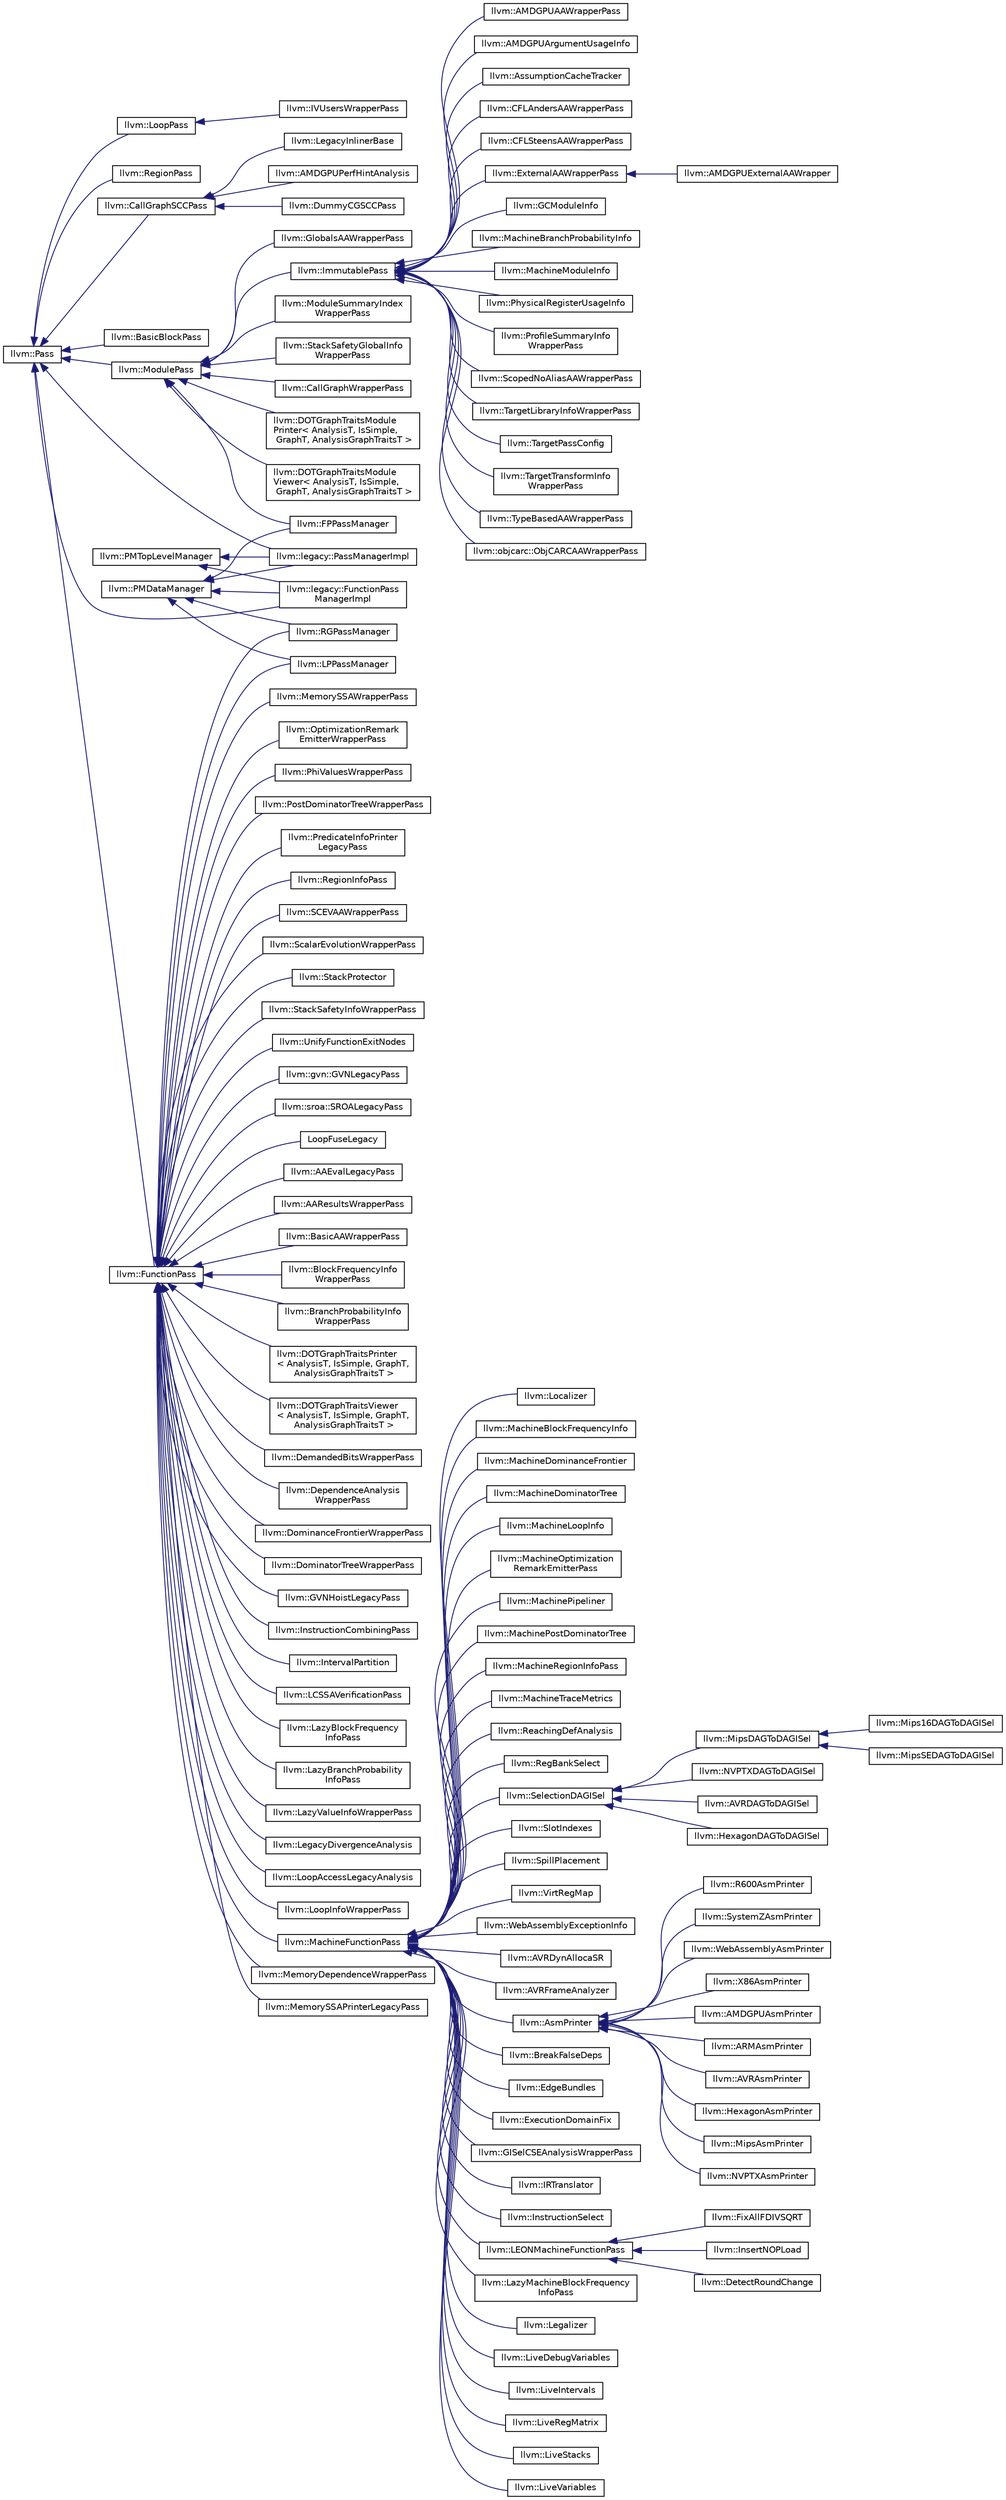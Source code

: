 digraph "Graphical Class Hierarchy"
{
 // LATEX_PDF_SIZE
  bgcolor="transparent";
  edge [fontname="Helvetica",fontsize="10",labelfontname="Helvetica",labelfontsize="10"];
  node [fontname="Helvetica",fontsize="10",shape="box"];
  rankdir="LR";
  Node0 [label="llvm::Pass",height=0.2,width=0.4,color="black",URL="$classllvm_1_1Pass.html",tooltip="Pass interface - Implemented by all 'passes'."];
  Node0 -> Node1 [dir="back",color="midnightblue",fontsize="10",style="solid",fontname="Helvetica"];
  Node1 [label="llvm::BasicBlockPass",height=0.2,width=0.4,color="black",URL="$classllvm_1_1BasicBlockPass.html",tooltip="BasicBlockPass class - This class is used to implement most local optimizations."];
  Node0 -> Node2 [dir="back",color="midnightblue",fontsize="10",style="solid",fontname="Helvetica"];
  Node2 [label="llvm::CallGraphSCCPass",height=0.2,width=0.4,color="black",URL="$classllvm_1_1CallGraphSCCPass.html",tooltip=" "];
  Node2 -> Node3 [dir="back",color="midnightblue",fontsize="10",style="solid",fontname="Helvetica"];
  Node3 [label="llvm::AMDGPUPerfHintAnalysis",height=0.2,width=0.4,color="black",URL="$structllvm_1_1AMDGPUPerfHintAnalysis.html",tooltip=" "];
  Node2 -> Node4 [dir="back",color="midnightblue",fontsize="10",style="solid",fontname="Helvetica"];
  Node4 [label="llvm::DummyCGSCCPass",height=0.2,width=0.4,color="black",URL="$classllvm_1_1DummyCGSCCPass.html",tooltip="This pass is required by interprocedural register allocation."];
  Node2 -> Node5 [dir="back",color="midnightblue",fontsize="10",style="solid",fontname="Helvetica"];
  Node5 [label="llvm::LegacyInlinerBase",height=0.2,width=0.4,color="black",URL="$structllvm_1_1LegacyInlinerBase.html",tooltip="This class contains all of the helper code which is used to perform the inlining operations that do n..."];
  Node0 -> Node6 [dir="back",color="midnightblue",fontsize="10",style="solid",fontname="Helvetica"];
  Node6 [label="llvm::FunctionPass",height=0.2,width=0.4,color="black",URL="$classllvm_1_1FunctionPass.html",tooltip="FunctionPass class - This class is used to implement most global optimizations."];
  Node6 -> Node7 [dir="back",color="midnightblue",fontsize="10",style="solid",fontname="Helvetica"];
  Node7 [label="LoopFuseLegacy",height=0.2,width=0.4,color="black",URL="$structLoopFuseLegacy.html",tooltip=" "];
  Node6 -> Node8 [dir="back",color="midnightblue",fontsize="10",style="solid",fontname="Helvetica"];
  Node8 [label="llvm::AAEvalLegacyPass",height=0.2,width=0.4,color="black",URL="$classllvm_1_1AAEvalLegacyPass.html",tooltip=" "];
  Node6 -> Node9 [dir="back",color="midnightblue",fontsize="10",style="solid",fontname="Helvetica"];
  Node9 [label="llvm::AAResultsWrapperPass",height=0.2,width=0.4,color="black",URL="$classllvm_1_1AAResultsWrapperPass.html",tooltip="A wrapper pass to provide the legacy pass manager access to a suitably prepared AAResults object."];
  Node6 -> Node10 [dir="back",color="midnightblue",fontsize="10",style="solid",fontname="Helvetica"];
  Node10 [label="llvm::BasicAAWrapperPass",height=0.2,width=0.4,color="black",URL="$classllvm_1_1BasicAAWrapperPass.html",tooltip="Legacy wrapper pass to provide the BasicAAResult object."];
  Node6 -> Node11 [dir="back",color="midnightblue",fontsize="10",style="solid",fontname="Helvetica"];
  Node11 [label="llvm::BlockFrequencyInfo\lWrapperPass",height=0.2,width=0.4,color="black",URL="$classllvm_1_1BlockFrequencyInfoWrapperPass.html",tooltip="Legacy analysis pass which computes BlockFrequencyInfo."];
  Node6 -> Node12 [dir="back",color="midnightblue",fontsize="10",style="solid",fontname="Helvetica"];
  Node12 [label="llvm::BranchProbabilityInfo\lWrapperPass",height=0.2,width=0.4,color="black",URL="$classllvm_1_1BranchProbabilityInfoWrapperPass.html",tooltip="Legacy analysis pass which computes BranchProbabilityInfo."];
  Node6 -> Node13 [dir="back",color="midnightblue",fontsize="10",style="solid",fontname="Helvetica"];
  Node13 [label="llvm::DOTGraphTraitsPrinter\l\< AnalysisT, IsSimple, GraphT,\l AnalysisGraphTraitsT \>",height=0.2,width=0.4,color="black",URL="$classllvm_1_1DOTGraphTraitsPrinter.html",tooltip=" "];
  Node6 -> Node14 [dir="back",color="midnightblue",fontsize="10",style="solid",fontname="Helvetica"];
  Node14 [label="llvm::DOTGraphTraitsViewer\l\< AnalysisT, IsSimple, GraphT,\l AnalysisGraphTraitsT \>",height=0.2,width=0.4,color="black",URL="$classllvm_1_1DOTGraphTraitsViewer.html",tooltip=" "];
  Node6 -> Node15 [dir="back",color="midnightblue",fontsize="10",style="solid",fontname="Helvetica"];
  Node15 [label="llvm::DemandedBitsWrapperPass",height=0.2,width=0.4,color="black",URL="$classllvm_1_1DemandedBitsWrapperPass.html",tooltip=" "];
  Node6 -> Node16 [dir="back",color="midnightblue",fontsize="10",style="solid",fontname="Helvetica"];
  Node16 [label="llvm::DependenceAnalysis\lWrapperPass",height=0.2,width=0.4,color="black",URL="$classllvm_1_1DependenceAnalysisWrapperPass.html",tooltip="Legacy pass manager pass to access dependence information."];
  Node6 -> Node17 [dir="back",color="midnightblue",fontsize="10",style="solid",fontname="Helvetica"];
  Node17 [label="llvm::DominanceFrontierWrapperPass",height=0.2,width=0.4,color="black",URL="$classllvm_1_1DominanceFrontierWrapperPass.html",tooltip=" "];
  Node6 -> Node18 [dir="back",color="midnightblue",fontsize="10",style="solid",fontname="Helvetica"];
  Node18 [label="llvm::DominatorTreeWrapperPass",height=0.2,width=0.4,color="black",URL="$classllvm_1_1DominatorTreeWrapperPass.html",tooltip="Legacy analysis pass which computes a DominatorTree."];
  Node6 -> Node19 [dir="back",color="midnightblue",fontsize="10",style="solid",fontname="Helvetica"];
  Node19 [label="llvm::GVNHoistLegacyPass",height=0.2,width=0.4,color="black",URL="$classllvm_1_1GVNHoistLegacyPass.html",tooltip=" "];
  Node6 -> Node20 [dir="back",color="midnightblue",fontsize="10",style="solid",fontname="Helvetica"];
  Node20 [label="llvm::InstructionCombiningPass",height=0.2,width=0.4,color="black",URL="$classllvm_1_1InstructionCombiningPass.html",tooltip="The legacy pass manager's instcombine pass."];
  Node6 -> Node21 [dir="back",color="midnightblue",fontsize="10",style="solid",fontname="Helvetica"];
  Node21 [label="llvm::IntervalPartition",height=0.2,width=0.4,color="black",URL="$classllvm_1_1IntervalPartition.html",tooltip=" "];
  Node6 -> Node22 [dir="back",color="midnightblue",fontsize="10",style="solid",fontname="Helvetica"];
  Node22 [label="llvm::LCSSAVerificationPass",height=0.2,width=0.4,color="black",URL="$structllvm_1_1LCSSAVerificationPass.html",tooltip=" "];
  Node6 -> Node23 [dir="back",color="midnightblue",fontsize="10",style="solid",fontname="Helvetica"];
  Node23 [label="llvm::LPPassManager",height=0.2,width=0.4,color="black",URL="$classllvm_1_1LPPassManager.html",tooltip=" "];
  Node6 -> Node56 [dir="back",color="midnightblue",fontsize="10",style="solid",fontname="Helvetica"];
  Node56 [label="llvm::LazyBlockFrequency\lInfoPass",height=0.2,width=0.4,color="black",URL="$classllvm_1_1LazyBlockFrequencyInfoPass.html",tooltip="This is an alternative analysis pass to BlockFrequencyInfoWrapperPass."];
  Node6 -> Node57 [dir="back",color="midnightblue",fontsize="10",style="solid",fontname="Helvetica"];
  Node57 [label="llvm::LazyBranchProbability\lInfoPass",height=0.2,width=0.4,color="black",URL="$classllvm_1_1LazyBranchProbabilityInfoPass.html",tooltip="This is an alternative analysis pass to BranchProbabilityInfoWrapperPass."];
  Node6 -> Node58 [dir="back",color="midnightblue",fontsize="10",style="solid",fontname="Helvetica"];
  Node58 [label="llvm::LazyValueInfoWrapperPass",height=0.2,width=0.4,color="black",URL="$classllvm_1_1LazyValueInfoWrapperPass.html",tooltip="Wrapper around LazyValueInfo."];
  Node6 -> Node59 [dir="back",color="midnightblue",fontsize="10",style="solid",fontname="Helvetica"];
  Node59 [label="llvm::LegacyDivergenceAnalysis",height=0.2,width=0.4,color="black",URL="$classllvm_1_1LegacyDivergenceAnalysis.html",tooltip=" "];
  Node6 -> Node60 [dir="back",color="midnightblue",fontsize="10",style="solid",fontname="Helvetica"];
  Node60 [label="llvm::LoopAccessLegacyAnalysis",height=0.2,width=0.4,color="black",URL="$classllvm_1_1LoopAccessLegacyAnalysis.html",tooltip="This analysis provides dependence information for the memory accesses of a loop."];
  Node6 -> Node61 [dir="back",color="midnightblue",fontsize="10",style="solid",fontname="Helvetica"];
  Node61 [label="llvm::LoopInfoWrapperPass",height=0.2,width=0.4,color="black",URL="$classllvm_1_1LoopInfoWrapperPass.html",tooltip="The legacy pass manager's analysis pass to compute loop information."];
  Node6 -> Node62 [dir="back",color="midnightblue",fontsize="10",style="solid",fontname="Helvetica"];
  Node62 [label="llvm::MachineFunctionPass",height=0.2,width=0.4,color="black",URL="$classllvm_1_1MachineFunctionPass.html",tooltip="MachineFunctionPass - This class adapts the FunctionPass interface to allow convenient creation of pa..."];
  Node62 -> Node63 [dir="back",color="midnightblue",fontsize="10",style="solid",fontname="Helvetica"];
  Node63 [label="llvm::AVRDynAllocaSR",height=0.2,width=0.4,color="black",URL="$structllvm_1_1AVRDynAllocaSR.html",tooltip="Create the Dynalloca Stack Pointer Save/Restore pass."];
  Node62 -> Node64 [dir="back",color="midnightblue",fontsize="10",style="solid",fontname="Helvetica"];
  Node64 [label="llvm::AVRFrameAnalyzer",height=0.2,width=0.4,color="black",URL="$structllvm_1_1AVRFrameAnalyzer.html",tooltip="The frame analyzer pass."];
  Node62 -> Node65 [dir="back",color="midnightblue",fontsize="10",style="solid",fontname="Helvetica"];
  Node65 [label="llvm::AsmPrinter",height=0.2,width=0.4,color="black",URL="$classllvm_1_1AsmPrinter.html",tooltip="This class is intended to be used as a driving class for all asm writers."];
  Node65 -> Node66 [dir="back",color="midnightblue",fontsize="10",style="solid",fontname="Helvetica"];
  Node66 [label="llvm::AMDGPUAsmPrinter",height=0.2,width=0.4,color="black",URL="$classllvm_1_1AMDGPUAsmPrinter.html",tooltip=" "];
  Node65 -> Node67 [dir="back",color="midnightblue",fontsize="10",style="solid",fontname="Helvetica"];
  Node67 [label="llvm::ARMAsmPrinter",height=0.2,width=0.4,color="black",URL="$classllvm_1_1ARMAsmPrinter.html",tooltip=" "];
  Node65 -> Node68 [dir="back",color="midnightblue",fontsize="10",style="solid",fontname="Helvetica"];
  Node68 [label="llvm::AVRAsmPrinter",height=0.2,width=0.4,color="black",URL="$classllvm_1_1AVRAsmPrinter.html",tooltip="An AVR assembly code printer."];
  Node65 -> Node69 [dir="back",color="midnightblue",fontsize="10",style="solid",fontname="Helvetica"];
  Node69 [label="llvm::HexagonAsmPrinter",height=0.2,width=0.4,color="black",URL="$classllvm_1_1HexagonAsmPrinter.html",tooltip=" "];
  Node65 -> Node70 [dir="back",color="midnightblue",fontsize="10",style="solid",fontname="Helvetica"];
  Node70 [label="llvm::MipsAsmPrinter",height=0.2,width=0.4,color="black",URL="$classllvm_1_1MipsAsmPrinter.html",tooltip=" "];
  Node65 -> Node71 [dir="back",color="midnightblue",fontsize="10",style="solid",fontname="Helvetica"];
  Node71 [label="llvm::NVPTXAsmPrinter",height=0.2,width=0.4,color="black",URL="$classllvm_1_1NVPTXAsmPrinter.html",tooltip=" "];
  Node65 -> Node72 [dir="back",color="midnightblue",fontsize="10",style="solid",fontname="Helvetica"];
  Node72 [label="llvm::R600AsmPrinter",height=0.2,width=0.4,color="black",URL="$classllvm_1_1R600AsmPrinter.html",tooltip=" "];
  Node65 -> Node73 [dir="back",color="midnightblue",fontsize="10",style="solid",fontname="Helvetica"];
  Node73 [label="llvm::SystemZAsmPrinter",height=0.2,width=0.4,color="black",URL="$classllvm_1_1SystemZAsmPrinter.html",tooltip=" "];
  Node65 -> Node74 [dir="back",color="midnightblue",fontsize="10",style="solid",fontname="Helvetica"];
  Node74 [label="llvm::WebAssemblyAsmPrinter",height=0.2,width=0.4,color="black",URL="$classllvm_1_1WebAssemblyAsmPrinter.html",tooltip=" "];
  Node65 -> Node75 [dir="back",color="midnightblue",fontsize="10",style="solid",fontname="Helvetica"];
  Node75 [label="llvm::X86AsmPrinter",height=0.2,width=0.4,color="black",URL="$classllvm_1_1X86AsmPrinter.html",tooltip=" "];
  Node62 -> Node76 [dir="back",color="midnightblue",fontsize="10",style="solid",fontname="Helvetica"];
  Node76 [label="llvm::BreakFalseDeps",height=0.2,width=0.4,color="black",URL="$classllvm_1_1BreakFalseDeps.html",tooltip=" "];
  Node62 -> Node77 [dir="back",color="midnightblue",fontsize="10",style="solid",fontname="Helvetica"];
  Node77 [label="llvm::EdgeBundles",height=0.2,width=0.4,color="black",URL="$classllvm_1_1EdgeBundles.html",tooltip=" "];
  Node62 -> Node78 [dir="back",color="midnightblue",fontsize="10",style="solid",fontname="Helvetica"];
  Node78 [label="llvm::ExecutionDomainFix",height=0.2,width=0.4,color="black",URL="$classllvm_1_1ExecutionDomainFix.html",tooltip=" "];
  Node62 -> Node79 [dir="back",color="midnightblue",fontsize="10",style="solid",fontname="Helvetica"];
  Node79 [label="llvm::GISelCSEAnalysisWrapperPass",height=0.2,width=0.4,color="black",URL="$classllvm_1_1GISelCSEAnalysisWrapperPass.html",tooltip="The actual analysis pass wrapper."];
  Node62 -> Node80 [dir="back",color="midnightblue",fontsize="10",style="solid",fontname="Helvetica"];
  Node80 [label="llvm::IRTranslator",height=0.2,width=0.4,color="black",URL="$classllvm_1_1IRTranslator.html",tooltip=" "];
  Node62 -> Node81 [dir="back",color="midnightblue",fontsize="10",style="solid",fontname="Helvetica"];
  Node81 [label="llvm::InstructionSelect",height=0.2,width=0.4,color="black",URL="$classllvm_1_1InstructionSelect.html",tooltip="This pass is responsible for selecting generic machine instructions to target-specific instructions."];
  Node62 -> Node82 [dir="back",color="midnightblue",fontsize="10",style="solid",fontname="Helvetica"];
  Node82 [label="llvm::LEONMachineFunctionPass",height=0.2,width=0.4,color="black",URL="$classllvm_1_1LEONMachineFunctionPass.html",tooltip=" "];
  Node82 -> Node83 [dir="back",color="midnightblue",fontsize="10",style="solid",fontname="Helvetica"];
  Node83 [label="llvm::DetectRoundChange",height=0.2,width=0.4,color="black",URL="$classllvm_1_1DetectRoundChange.html",tooltip=" "];
  Node82 -> Node84 [dir="back",color="midnightblue",fontsize="10",style="solid",fontname="Helvetica"];
  Node84 [label="llvm::FixAllFDIVSQRT",height=0.2,width=0.4,color="black",URL="$classllvm_1_1FixAllFDIVSQRT.html",tooltip=" "];
  Node82 -> Node85 [dir="back",color="midnightblue",fontsize="10",style="solid",fontname="Helvetica"];
  Node85 [label="llvm::InsertNOPLoad",height=0.2,width=0.4,color="black",URL="$classllvm_1_1InsertNOPLoad.html",tooltip=" "];
  Node62 -> Node86 [dir="back",color="midnightblue",fontsize="10",style="solid",fontname="Helvetica"];
  Node86 [label="llvm::LazyMachineBlockFrequency\lInfoPass",height=0.2,width=0.4,color="black",URL="$classllvm_1_1LazyMachineBlockFrequencyInfoPass.html",tooltip="This is an alternative analysis pass to MachineBlockFrequencyInfo."];
  Node62 -> Node87 [dir="back",color="midnightblue",fontsize="10",style="solid",fontname="Helvetica"];
  Node87 [label="llvm::Legalizer",height=0.2,width=0.4,color="black",URL="$classllvm_1_1Legalizer.html",tooltip=" "];
  Node62 -> Node88 [dir="back",color="midnightblue",fontsize="10",style="solid",fontname="Helvetica"];
  Node88 [label="llvm::LiveDebugVariables",height=0.2,width=0.4,color="black",URL="$classllvm_1_1LiveDebugVariables.html",tooltip=" "];
  Node62 -> Node89 [dir="back",color="midnightblue",fontsize="10",style="solid",fontname="Helvetica"];
  Node89 [label="llvm::LiveIntervals",height=0.2,width=0.4,color="black",URL="$classllvm_1_1LiveIntervals.html",tooltip=" "];
  Node62 -> Node90 [dir="back",color="midnightblue",fontsize="10",style="solid",fontname="Helvetica"];
  Node90 [label="llvm::LiveRegMatrix",height=0.2,width=0.4,color="black",URL="$classllvm_1_1LiveRegMatrix.html",tooltip=" "];
  Node62 -> Node91 [dir="back",color="midnightblue",fontsize="10",style="solid",fontname="Helvetica"];
  Node91 [label="llvm::LiveStacks",height=0.2,width=0.4,color="black",URL="$classllvm_1_1LiveStacks.html",tooltip=" "];
  Node62 -> Node92 [dir="back",color="midnightblue",fontsize="10",style="solid",fontname="Helvetica"];
  Node92 [label="llvm::LiveVariables",height=0.2,width=0.4,color="black",URL="$classllvm_1_1LiveVariables.html",tooltip=" "];
  Node62 -> Node93 [dir="back",color="midnightblue",fontsize="10",style="solid",fontname="Helvetica"];
  Node93 [label="llvm::Localizer",height=0.2,width=0.4,color="black",URL="$classllvm_1_1Localizer.html",tooltip="This pass implements the localization mechanism described at the top of this file."];
  Node62 -> Node94 [dir="back",color="midnightblue",fontsize="10",style="solid",fontname="Helvetica"];
  Node94 [label="llvm::MachineBlockFrequencyInfo",height=0.2,width=0.4,color="black",URL="$classllvm_1_1MachineBlockFrequencyInfo.html",tooltip="MachineBlockFrequencyInfo pass uses BlockFrequencyInfoImpl implementation to estimate machine basic b..."];
  Node62 -> Node95 [dir="back",color="midnightblue",fontsize="10",style="solid",fontname="Helvetica"];
  Node95 [label="llvm::MachineDominanceFrontier",height=0.2,width=0.4,color="black",URL="$classllvm_1_1MachineDominanceFrontier.html",tooltip=" "];
  Node62 -> Node96 [dir="back",color="midnightblue",fontsize="10",style="solid",fontname="Helvetica"];
  Node96 [label="llvm::MachineDominatorTree",height=0.2,width=0.4,color="black",URL="$classllvm_1_1MachineDominatorTree.html",tooltip="DominatorTree Class - Concrete subclass of DominatorTreeBase that is used to compute a normal dominat..."];
  Node62 -> Node97 [dir="back",color="midnightblue",fontsize="10",style="solid",fontname="Helvetica"];
  Node97 [label="llvm::MachineLoopInfo",height=0.2,width=0.4,color="black",URL="$classllvm_1_1MachineLoopInfo.html",tooltip=" "];
  Node62 -> Node98 [dir="back",color="midnightblue",fontsize="10",style="solid",fontname="Helvetica"];
  Node98 [label="llvm::MachineOptimization\lRemarkEmitterPass",height=0.2,width=0.4,color="black",URL="$classllvm_1_1MachineOptimizationRemarkEmitterPass.html",tooltip="The analysis pass."];
  Node62 -> Node99 [dir="back",color="midnightblue",fontsize="10",style="solid",fontname="Helvetica"];
  Node99 [label="llvm::MachinePipeliner",height=0.2,width=0.4,color="black",URL="$classllvm_1_1MachinePipeliner.html",tooltip="The main class in the implementation of the target independent software pipeliner pass."];
  Node62 -> Node100 [dir="back",color="midnightblue",fontsize="10",style="solid",fontname="Helvetica"];
  Node100 [label="llvm::MachinePostDominatorTree",height=0.2,width=0.4,color="black",URL="$structllvm_1_1MachinePostDominatorTree.html",tooltip="PostDominatorTree Class - Concrete subclass of DominatorTree that is used to compute the post-dominat..."];
  Node62 -> Node101 [dir="back",color="midnightblue",fontsize="10",style="solid",fontname="Helvetica"];
  Node101 [label="llvm::MachineRegionInfoPass",height=0.2,width=0.4,color="black",URL="$classllvm_1_1MachineRegionInfoPass.html",tooltip=" "];
  Node62 -> Node102 [dir="back",color="midnightblue",fontsize="10",style="solid",fontname="Helvetica"];
  Node102 [label="llvm::MachineTraceMetrics",height=0.2,width=0.4,color="black",URL="$classllvm_1_1MachineTraceMetrics.html",tooltip=" "];
  Node62 -> Node103 [dir="back",color="midnightblue",fontsize="10",style="solid",fontname="Helvetica"];
  Node103 [label="llvm::ReachingDefAnalysis",height=0.2,width=0.4,color="black",URL="$classllvm_1_1ReachingDefAnalysis.html",tooltip="This class provides the reaching def analysis."];
  Node62 -> Node104 [dir="back",color="midnightblue",fontsize="10",style="solid",fontname="Helvetica"];
  Node104 [label="llvm::RegBankSelect",height=0.2,width=0.4,color="black",URL="$classllvm_1_1RegBankSelect.html",tooltip="This pass implements the reg bank selector pass used in the GlobalISel pipeline."];
  Node62 -> Node105 [dir="back",color="midnightblue",fontsize="10",style="solid",fontname="Helvetica"];
  Node105 [label="llvm::SelectionDAGISel",height=0.2,width=0.4,color="black",URL="$classllvm_1_1SelectionDAGISel.html",tooltip="SelectionDAGISel - This is the common base class used for SelectionDAG-based pattern-matching instruc..."];
  Node105 -> Node106 [dir="back",color="midnightblue",fontsize="10",style="solid",fontname="Helvetica"];
  Node106 [label="llvm::AVRDAGToDAGISel",height=0.2,width=0.4,color="black",URL="$classllvm_1_1AVRDAGToDAGISel.html",tooltip="Lowers LLVM IR (in DAG form) to AVR MC instructions (in DAG form)."];
  Node105 -> Node107 [dir="back",color="midnightblue",fontsize="10",style="solid",fontname="Helvetica"];
  Node107 [label="llvm::HexagonDAGToDAGISel",height=0.2,width=0.4,color="black",URL="$classllvm_1_1HexagonDAGToDAGISel.html",tooltip=" "];
  Node105 -> Node108 [dir="back",color="midnightblue",fontsize="10",style="solid",fontname="Helvetica"];
  Node108 [label="llvm::MipsDAGToDAGISel",height=0.2,width=0.4,color="black",URL="$classllvm_1_1MipsDAGToDAGISel.html",tooltip=" "];
  Node108 -> Node109 [dir="back",color="midnightblue",fontsize="10",style="solid",fontname="Helvetica"];
  Node109 [label="llvm::Mips16DAGToDAGISel",height=0.2,width=0.4,color="black",URL="$classllvm_1_1Mips16DAGToDAGISel.html",tooltip=" "];
  Node108 -> Node110 [dir="back",color="midnightblue",fontsize="10",style="solid",fontname="Helvetica"];
  Node110 [label="llvm::MipsSEDAGToDAGISel",height=0.2,width=0.4,color="black",URL="$classllvm_1_1MipsSEDAGToDAGISel.html",tooltip=" "];
  Node105 -> Node111 [dir="back",color="midnightblue",fontsize="10",style="solid",fontname="Helvetica"];
  Node111 [label="llvm::NVPTXDAGToDAGISel",height=0.2,width=0.4,color="black",URL="$classllvm_1_1NVPTXDAGToDAGISel.html",tooltip=" "];
  Node62 -> Node112 [dir="back",color="midnightblue",fontsize="10",style="solid",fontname="Helvetica"];
  Node112 [label="llvm::SlotIndexes",height=0.2,width=0.4,color="black",URL="$classllvm_1_1SlotIndexes.html",tooltip="SlotIndexes pass."];
  Node62 -> Node113 [dir="back",color="midnightblue",fontsize="10",style="solid",fontname="Helvetica"];
  Node113 [label="llvm::SpillPlacement",height=0.2,width=0.4,color="black",URL="$classllvm_1_1SpillPlacement.html",tooltip=" "];
  Node62 -> Node114 [dir="back",color="midnightblue",fontsize="10",style="solid",fontname="Helvetica"];
  Node114 [label="llvm::VirtRegMap",height=0.2,width=0.4,color="black",URL="$classllvm_1_1VirtRegMap.html",tooltip=" "];
  Node62 -> Node115 [dir="back",color="midnightblue",fontsize="10",style="solid",fontname="Helvetica"];
  Node115 [label="llvm::WebAssemblyExceptionInfo",height=0.2,width=0.4,color="black",URL="$classllvm_1_1WebAssemblyExceptionInfo.html",tooltip=" "];
  Node6 -> Node116 [dir="back",color="midnightblue",fontsize="10",style="solid",fontname="Helvetica"];
  Node116 [label="llvm::MemoryDependenceWrapperPass",height=0.2,width=0.4,color="black",URL="$classllvm_1_1MemoryDependenceWrapperPass.html",tooltip="A wrapper analysis pass for the legacy pass manager that exposes a MemoryDepnedenceResults instance."];
  Node6 -> Node117 [dir="back",color="midnightblue",fontsize="10",style="solid",fontname="Helvetica"];
  Node117 [label="llvm::MemorySSAPrinterLegacyPass",height=0.2,width=0.4,color="black",URL="$classllvm_1_1MemorySSAPrinterLegacyPass.html",tooltip=" "];
  Node6 -> Node118 [dir="back",color="midnightblue",fontsize="10",style="solid",fontname="Helvetica"];
  Node118 [label="llvm::MemorySSAWrapperPass",height=0.2,width=0.4,color="black",URL="$classllvm_1_1MemorySSAWrapperPass.html",tooltip="Legacy analysis pass which computes MemorySSA."];
  Node6 -> Node119 [dir="back",color="midnightblue",fontsize="10",style="solid",fontname="Helvetica"];
  Node119 [label="llvm::OptimizationRemark\lEmitterWrapperPass",height=0.2,width=0.4,color="black",URL="$classllvm_1_1OptimizationRemarkEmitterWrapperPass.html",tooltip="OptimizationRemarkEmitter legacy analysis pass."];
  Node6 -> Node120 [dir="back",color="midnightblue",fontsize="10",style="solid",fontname="Helvetica"];
  Node120 [label="llvm::PhiValuesWrapperPass",height=0.2,width=0.4,color="black",URL="$classllvm_1_1PhiValuesWrapperPass.html",tooltip="Wrapper pass for the legacy pass manager."];
  Node6 -> Node121 [dir="back",color="midnightblue",fontsize="10",style="solid",fontname="Helvetica"];
  Node121 [label="llvm::PostDominatorTreeWrapperPass",height=0.2,width=0.4,color="black",URL="$structllvm_1_1PostDominatorTreeWrapperPass.html",tooltip=" "];
  Node6 -> Node122 [dir="back",color="midnightblue",fontsize="10",style="solid",fontname="Helvetica"];
  Node122 [label="llvm::PredicateInfoPrinter\lLegacyPass",height=0.2,width=0.4,color="black",URL="$classllvm_1_1PredicateInfoPrinterLegacyPass.html",tooltip=" "];
  Node6 -> Node52 [dir="back",color="midnightblue",fontsize="10",style="solid",fontname="Helvetica"];
  Node52 [label="llvm::RGPassManager",height=0.2,width=0.4,color="black",URL="$classllvm_1_1RGPassManager.html",tooltip="The pass manager to schedule RegionPasses."];
  Node6 -> Node123 [dir="back",color="midnightblue",fontsize="10",style="solid",fontname="Helvetica"];
  Node123 [label="llvm::RegionInfoPass",height=0.2,width=0.4,color="black",URL="$classllvm_1_1RegionInfoPass.html",tooltip=" "];
  Node6 -> Node124 [dir="back",color="midnightblue",fontsize="10",style="solid",fontname="Helvetica"];
  Node124 [label="llvm::SCEVAAWrapperPass",height=0.2,width=0.4,color="black",URL="$classllvm_1_1SCEVAAWrapperPass.html",tooltip="Legacy wrapper pass to provide the SCEVAAResult object."];
  Node6 -> Node125 [dir="back",color="midnightblue",fontsize="10",style="solid",fontname="Helvetica"];
  Node125 [label="llvm::ScalarEvolutionWrapperPass",height=0.2,width=0.4,color="black",URL="$classllvm_1_1ScalarEvolutionWrapperPass.html",tooltip=" "];
  Node6 -> Node126 [dir="back",color="midnightblue",fontsize="10",style="solid",fontname="Helvetica"];
  Node126 [label="llvm::StackProtector",height=0.2,width=0.4,color="black",URL="$classllvm_1_1StackProtector.html",tooltip=" "];
  Node6 -> Node127 [dir="back",color="midnightblue",fontsize="10",style="solid",fontname="Helvetica"];
  Node127 [label="llvm::StackSafetyInfoWrapperPass",height=0.2,width=0.4,color="black",URL="$classllvm_1_1StackSafetyInfoWrapperPass.html",tooltip="StackSafetyInfo wrapper for the legacy pass manager."];
  Node6 -> Node128 [dir="back",color="midnightblue",fontsize="10",style="solid",fontname="Helvetica"];
  Node128 [label="llvm::UnifyFunctionExitNodes",height=0.2,width=0.4,color="black",URL="$structllvm_1_1UnifyFunctionExitNodes.html",tooltip=" "];
  Node6 -> Node129 [dir="back",color="midnightblue",fontsize="10",style="solid",fontname="Helvetica"];
  Node129 [label="llvm::gvn::GVNLegacyPass",height=0.2,width=0.4,color="black",URL="$classllvm_1_1gvn_1_1GVNLegacyPass.html",tooltip=" "];
  Node6 -> Node130 [dir="back",color="midnightblue",fontsize="10",style="solid",fontname="Helvetica"];
  Node130 [label="llvm::sroa::SROALegacyPass",height=0.2,width=0.4,color="black",URL="$classllvm_1_1sroa_1_1SROALegacyPass.html",tooltip="A legacy pass for the legacy pass manager that wraps the SROA pass."];
  Node0 -> Node131 [dir="back",color="midnightblue",fontsize="10",style="solid",fontname="Helvetica"];
  Node131 [label="llvm::LoopPass",height=0.2,width=0.4,color="black",URL="$classllvm_1_1LoopPass.html",tooltip=" "];
  Node131 -> Node132 [dir="back",color="midnightblue",fontsize="10",style="solid",fontname="Helvetica"];
  Node132 [label="llvm::IVUsersWrapperPass",height=0.2,width=0.4,color="black",URL="$classllvm_1_1IVUsersWrapperPass.html",tooltip=" "];
  Node0 -> Node26 [dir="back",color="midnightblue",fontsize="10",style="solid",fontname="Helvetica"];
  Node26 [label="llvm::ModulePass",height=0.2,width=0.4,color="black",URL="$classllvm_1_1ModulePass.html",tooltip="ModulePass class - This class is used to implement unstructured interprocedural optimizations and ana..."];
  Node26 -> Node27 [dir="back",color="midnightblue",fontsize="10",style="solid",fontname="Helvetica"];
  Node27 [label="llvm::CallGraphWrapperPass",height=0.2,width=0.4,color="black",URL="$classllvm_1_1CallGraphWrapperPass.html",tooltip="The ModulePass which wraps up a CallGraph and the logic to build it."];
  Node26 -> Node28 [dir="back",color="midnightblue",fontsize="10",style="solid",fontname="Helvetica"];
  Node28 [label="llvm::DOTGraphTraitsModule\lPrinter\< AnalysisT, IsSimple,\l GraphT, AnalysisGraphTraitsT \>",height=0.2,width=0.4,color="black",URL="$classllvm_1_1DOTGraphTraitsModulePrinter.html",tooltip=" "];
  Node26 -> Node29 [dir="back",color="midnightblue",fontsize="10",style="solid",fontname="Helvetica"];
  Node29 [label="llvm::DOTGraphTraitsModule\lViewer\< AnalysisT, IsSimple,\l GraphT, AnalysisGraphTraitsT \>",height=0.2,width=0.4,color="black",URL="$classllvm_1_1DOTGraphTraitsModuleViewer.html",tooltip=" "];
  Node26 -> Node25 [dir="back",color="midnightblue",fontsize="10",style="solid",fontname="Helvetica"];
  Node25 [label="llvm::FPPassManager",height=0.2,width=0.4,color="black",URL="$classllvm_1_1FPPassManager.html",tooltip="FPPassManager manages BBPassManagers and FunctionPasses."];
  Node26 -> Node30 [dir="back",color="midnightblue",fontsize="10",style="solid",fontname="Helvetica"];
  Node30 [label="llvm::GlobalsAAWrapperPass",height=0.2,width=0.4,color="black",URL="$classllvm_1_1GlobalsAAWrapperPass.html",tooltip="Legacy wrapper pass to provide the GlobalsAAResult object."];
  Node26 -> Node31 [dir="back",color="midnightblue",fontsize="10",style="solid",fontname="Helvetica"];
  Node31 [label="llvm::ImmutablePass",height=0.2,width=0.4,color="black",URL="$classllvm_1_1ImmutablePass.html",tooltip="ImmutablePass class - This class is used to provide information that does not need to be run."];
  Node31 -> Node32 [dir="back",color="midnightblue",fontsize="10",style="solid",fontname="Helvetica"];
  Node32 [label="llvm::AMDGPUAAWrapperPass",height=0.2,width=0.4,color="black",URL="$classllvm_1_1AMDGPUAAWrapperPass.html",tooltip="Legacy wrapper pass to provide the AMDGPUAAResult object."];
  Node31 -> Node33 [dir="back",color="midnightblue",fontsize="10",style="solid",fontname="Helvetica"];
  Node33 [label="llvm::AMDGPUArgumentUsageInfo",height=0.2,width=0.4,color="black",URL="$classllvm_1_1AMDGPUArgumentUsageInfo.html",tooltip=" "];
  Node31 -> Node34 [dir="back",color="midnightblue",fontsize="10",style="solid",fontname="Helvetica"];
  Node34 [label="llvm::AssumptionCacheTracker",height=0.2,width=0.4,color="black",URL="$classllvm_1_1AssumptionCacheTracker.html",tooltip="An immutable pass that tracks lazily created AssumptionCache objects."];
  Node31 -> Node35 [dir="back",color="midnightblue",fontsize="10",style="solid",fontname="Helvetica"];
  Node35 [label="llvm::CFLAndersAAWrapperPass",height=0.2,width=0.4,color="black",URL="$classllvm_1_1CFLAndersAAWrapperPass.html",tooltip="Legacy wrapper pass to provide the CFLAndersAAResult object."];
  Node31 -> Node36 [dir="back",color="midnightblue",fontsize="10",style="solid",fontname="Helvetica"];
  Node36 [label="llvm::CFLSteensAAWrapperPass",height=0.2,width=0.4,color="black",URL="$classllvm_1_1CFLSteensAAWrapperPass.html",tooltip="Legacy wrapper pass to provide the CFLSteensAAResult object."];
  Node31 -> Node37 [dir="back",color="midnightblue",fontsize="10",style="solid",fontname="Helvetica"];
  Node37 [label="llvm::ExternalAAWrapperPass",height=0.2,width=0.4,color="black",URL="$structllvm_1_1ExternalAAWrapperPass.html",tooltip="A wrapper pass for external alias analyses."];
  Node37 -> Node38 [dir="back",color="midnightblue",fontsize="10",style="solid",fontname="Helvetica"];
  Node38 [label="llvm::AMDGPUExternalAAWrapper",height=0.2,width=0.4,color="black",URL="$classllvm_1_1AMDGPUExternalAAWrapper.html",tooltip=" "];
  Node31 -> Node39 [dir="back",color="midnightblue",fontsize="10",style="solid",fontname="Helvetica"];
  Node39 [label="llvm::GCModuleInfo",height=0.2,width=0.4,color="black",URL="$classllvm_1_1GCModuleInfo.html",tooltip="An analysis pass which caches information about the entire Module."];
  Node31 -> Node40 [dir="back",color="midnightblue",fontsize="10",style="solid",fontname="Helvetica"];
  Node40 [label="llvm::MachineBranchProbabilityInfo",height=0.2,width=0.4,color="black",URL="$classllvm_1_1MachineBranchProbabilityInfo.html",tooltip=" "];
  Node31 -> Node41 [dir="back",color="midnightblue",fontsize="10",style="solid",fontname="Helvetica"];
  Node41 [label="llvm::MachineModuleInfo",height=0.2,width=0.4,color="black",URL="$classllvm_1_1MachineModuleInfo.html",tooltip="This class contains meta information specific to a module."];
  Node31 -> Node42 [dir="back",color="midnightblue",fontsize="10",style="solid",fontname="Helvetica"];
  Node42 [label="llvm::PhysicalRegisterUsageInfo",height=0.2,width=0.4,color="black",URL="$classllvm_1_1PhysicalRegisterUsageInfo.html",tooltip=" "];
  Node31 -> Node43 [dir="back",color="midnightblue",fontsize="10",style="solid",fontname="Helvetica"];
  Node43 [label="llvm::ProfileSummaryInfo\lWrapperPass",height=0.2,width=0.4,color="black",URL="$classllvm_1_1ProfileSummaryInfoWrapperPass.html",tooltip="An analysis pass based on legacy pass manager to deliver ProfileSummaryInfo."];
  Node31 -> Node44 [dir="back",color="midnightblue",fontsize="10",style="solid",fontname="Helvetica"];
  Node44 [label="llvm::ScopedNoAliasAAWrapperPass",height=0.2,width=0.4,color="black",URL="$classllvm_1_1ScopedNoAliasAAWrapperPass.html",tooltip="Legacy wrapper pass to provide the ScopedNoAliasAAResult object."];
  Node31 -> Node45 [dir="back",color="midnightblue",fontsize="10",style="solid",fontname="Helvetica"];
  Node45 [label="llvm::TargetLibraryInfoWrapperPass",height=0.2,width=0.4,color="black",URL="$classllvm_1_1TargetLibraryInfoWrapperPass.html",tooltip=" "];
  Node31 -> Node46 [dir="back",color="midnightblue",fontsize="10",style="solid",fontname="Helvetica"];
  Node46 [label="llvm::TargetPassConfig",height=0.2,width=0.4,color="black",URL="$classllvm_1_1TargetPassConfig.html",tooltip="Target-Independent Code Generator Pass Configuration Options."];
  Node31 -> Node47 [dir="back",color="midnightblue",fontsize="10",style="solid",fontname="Helvetica"];
  Node47 [label="llvm::TargetTransformInfo\lWrapperPass",height=0.2,width=0.4,color="black",URL="$classllvm_1_1TargetTransformInfoWrapperPass.html",tooltip="Wrapper pass for TargetTransformInfo."];
  Node31 -> Node48 [dir="back",color="midnightblue",fontsize="10",style="solid",fontname="Helvetica"];
  Node48 [label="llvm::TypeBasedAAWrapperPass",height=0.2,width=0.4,color="black",URL="$classllvm_1_1TypeBasedAAWrapperPass.html",tooltip="Legacy wrapper pass to provide the TypeBasedAAResult object."];
  Node31 -> Node49 [dir="back",color="midnightblue",fontsize="10",style="solid",fontname="Helvetica"];
  Node49 [label="llvm::objcarc::ObjCARCAAWrapperPass",height=0.2,width=0.4,color="black",URL="$classllvm_1_1objcarc_1_1ObjCARCAAWrapperPass.html",tooltip="Legacy wrapper pass to provide the ObjCARCAAResult object."];
  Node26 -> Node50 [dir="back",color="midnightblue",fontsize="10",style="solid",fontname="Helvetica"];
  Node50 [label="llvm::ModuleSummaryIndex\lWrapperPass",height=0.2,width=0.4,color="black",URL="$classllvm_1_1ModuleSummaryIndexWrapperPass.html",tooltip="Legacy wrapper pass to provide the ModuleSummaryIndex object."];
  Node26 -> Node51 [dir="back",color="midnightblue",fontsize="10",style="solid",fontname="Helvetica"];
  Node51 [label="llvm::StackSafetyGlobalInfo\lWrapperPass",height=0.2,width=0.4,color="black",URL="$classllvm_1_1StackSafetyGlobalInfoWrapperPass.html",tooltip="This pass performs the global (interprocedural) stack safety analysis (legacy pass manager)."];
  Node0 -> Node133 [dir="back",color="midnightblue",fontsize="10",style="solid",fontname="Helvetica"];
  Node133 [label="llvm::RegionPass",height=0.2,width=0.4,color="black",URL="$classllvm_1_1RegionPass.html",tooltip="A pass that runs on each Region in a function."];
  Node0 -> Node53 [dir="back",color="midnightblue",fontsize="10",style="solid",fontname="Helvetica"];
  Node53 [label="llvm::legacy::FunctionPass\lManagerImpl",height=0.2,width=0.4,color="black",URL="$classllvm_1_1legacy_1_1FunctionPassManagerImpl.html",tooltip="FunctionPassManagerImpl manages FPPassManagers."];
  Node0 -> Node55 [dir="back",color="midnightblue",fontsize="10",style="solid",fontname="Helvetica"];
  Node55 [label="llvm::legacy::PassManagerImpl",height=0.2,width=0.4,color="black",URL="$classllvm_1_1legacy_1_1PassManagerImpl.html",tooltip="PassManagerImpl manages MPPassManagers."];
  Node24 [label="llvm::PMDataManager",height=0.2,width=0.4,color="black",URL="$classllvm_1_1PMDataManager.html",tooltip="PMDataManager provides the common place to manage the analysis data used by pass managers."];
  Node24 -> Node25 [dir="back",color="midnightblue",fontsize="10",style="solid",fontname="Helvetica"];
  Node24 -> Node23 [dir="back",color="midnightblue",fontsize="10",style="solid",fontname="Helvetica"];
  Node24 -> Node52 [dir="back",color="midnightblue",fontsize="10",style="solid",fontname="Helvetica"];
  Node24 -> Node53 [dir="back",color="midnightblue",fontsize="10",style="solid",fontname="Helvetica"];
  Node24 -> Node55 [dir="back",color="midnightblue",fontsize="10",style="solid",fontname="Helvetica"];
  Node54 [label="llvm::PMTopLevelManager",height=0.2,width=0.4,color="black",URL="$classllvm_1_1PMTopLevelManager.html",tooltip="PMTopLevelManager manages LastUser info and collects common APIs used by top level pass managers."];
  Node54 -> Node53 [dir="back",color="midnightblue",fontsize="10",style="solid",fontname="Helvetica"];
  Node54 -> Node55 [dir="back",color="midnightblue",fontsize="10",style="solid",fontname="Helvetica"];
}
